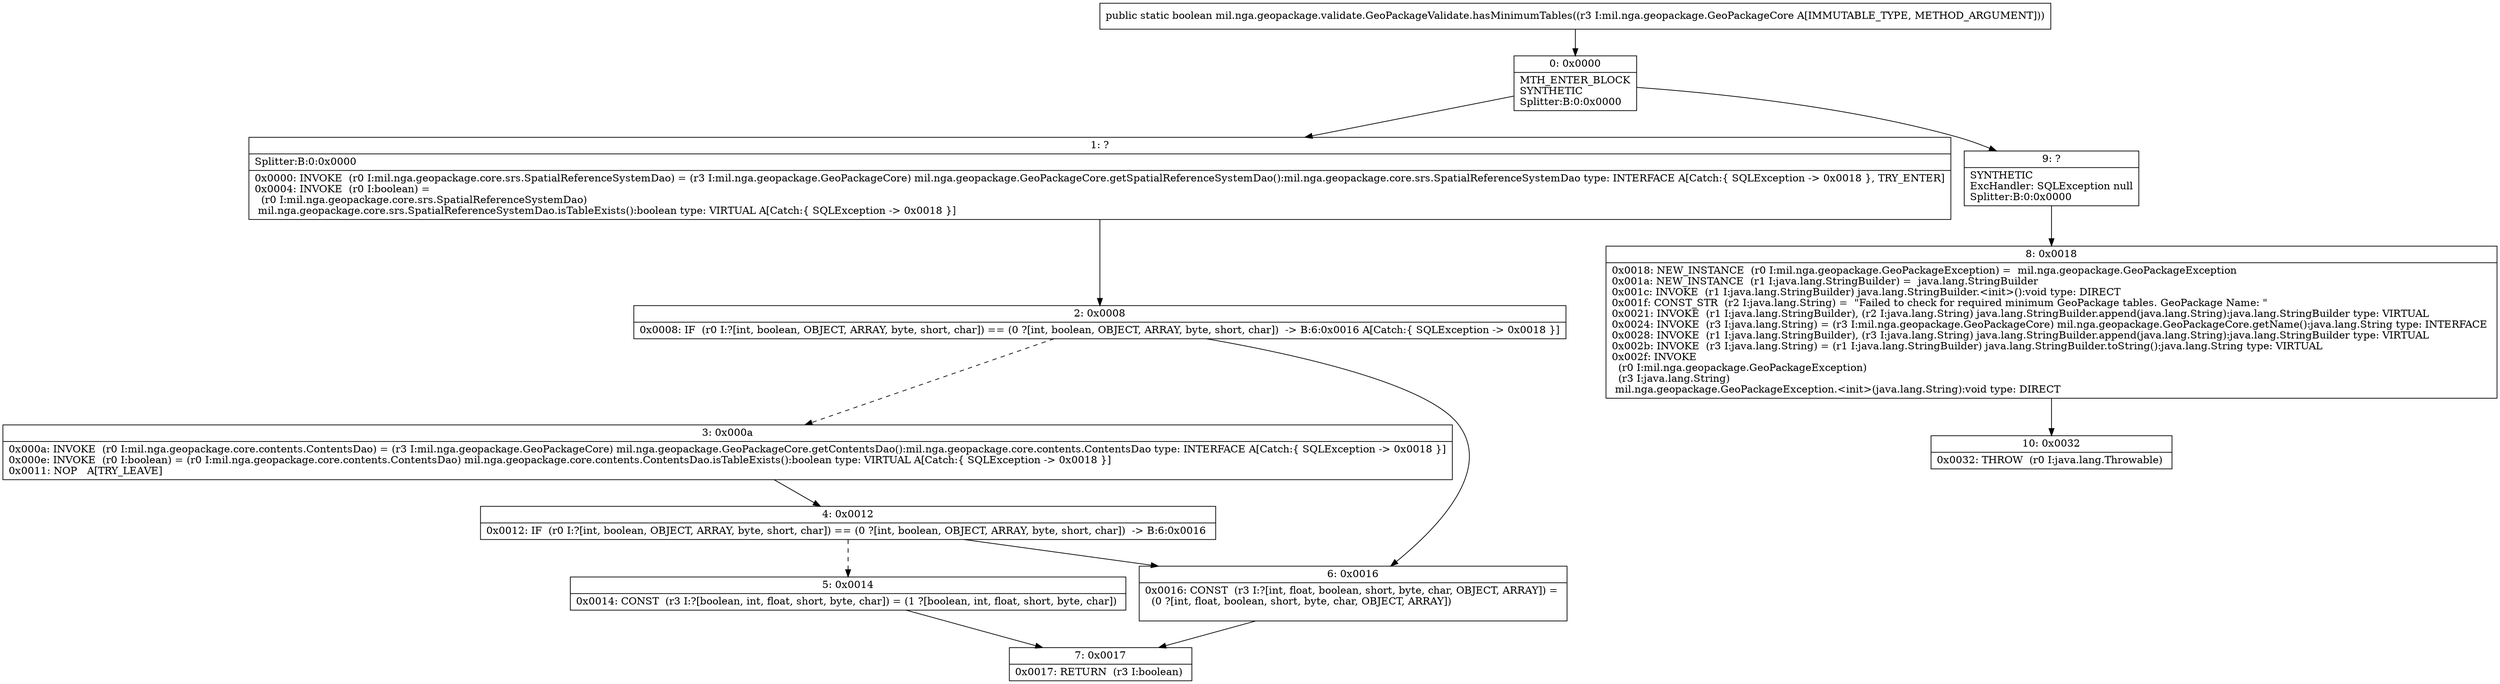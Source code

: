 digraph "CFG formil.nga.geopackage.validate.GeoPackageValidate.hasMinimumTables(Lmil\/nga\/geopackage\/GeoPackageCore;)Z" {
Node_0 [shape=record,label="{0\:\ 0x0000|MTH_ENTER_BLOCK\lSYNTHETIC\lSplitter:B:0:0x0000\l}"];
Node_1 [shape=record,label="{1\:\ ?|Splitter:B:0:0x0000\l|0x0000: INVOKE  (r0 I:mil.nga.geopackage.core.srs.SpatialReferenceSystemDao) = (r3 I:mil.nga.geopackage.GeoPackageCore) mil.nga.geopackage.GeoPackageCore.getSpatialReferenceSystemDao():mil.nga.geopackage.core.srs.SpatialReferenceSystemDao type: INTERFACE A[Catch:\{ SQLException \-\> 0x0018 \}, TRY_ENTER]\l0x0004: INVOKE  (r0 I:boolean) = \l  (r0 I:mil.nga.geopackage.core.srs.SpatialReferenceSystemDao)\l mil.nga.geopackage.core.srs.SpatialReferenceSystemDao.isTableExists():boolean type: VIRTUAL A[Catch:\{ SQLException \-\> 0x0018 \}]\l}"];
Node_2 [shape=record,label="{2\:\ 0x0008|0x0008: IF  (r0 I:?[int, boolean, OBJECT, ARRAY, byte, short, char]) == (0 ?[int, boolean, OBJECT, ARRAY, byte, short, char])  \-\> B:6:0x0016 A[Catch:\{ SQLException \-\> 0x0018 \}]\l}"];
Node_3 [shape=record,label="{3\:\ 0x000a|0x000a: INVOKE  (r0 I:mil.nga.geopackage.core.contents.ContentsDao) = (r3 I:mil.nga.geopackage.GeoPackageCore) mil.nga.geopackage.GeoPackageCore.getContentsDao():mil.nga.geopackage.core.contents.ContentsDao type: INTERFACE A[Catch:\{ SQLException \-\> 0x0018 \}]\l0x000e: INVOKE  (r0 I:boolean) = (r0 I:mil.nga.geopackage.core.contents.ContentsDao) mil.nga.geopackage.core.contents.ContentsDao.isTableExists():boolean type: VIRTUAL A[Catch:\{ SQLException \-\> 0x0018 \}]\l0x0011: NOP   A[TRY_LEAVE]\l}"];
Node_4 [shape=record,label="{4\:\ 0x0012|0x0012: IF  (r0 I:?[int, boolean, OBJECT, ARRAY, byte, short, char]) == (0 ?[int, boolean, OBJECT, ARRAY, byte, short, char])  \-\> B:6:0x0016 \l}"];
Node_5 [shape=record,label="{5\:\ 0x0014|0x0014: CONST  (r3 I:?[boolean, int, float, short, byte, char]) = (1 ?[boolean, int, float, short, byte, char]) \l}"];
Node_6 [shape=record,label="{6\:\ 0x0016|0x0016: CONST  (r3 I:?[int, float, boolean, short, byte, char, OBJECT, ARRAY]) = \l  (0 ?[int, float, boolean, short, byte, char, OBJECT, ARRAY])\l \l}"];
Node_7 [shape=record,label="{7\:\ 0x0017|0x0017: RETURN  (r3 I:boolean) \l}"];
Node_8 [shape=record,label="{8\:\ 0x0018|0x0018: NEW_INSTANCE  (r0 I:mil.nga.geopackage.GeoPackageException) =  mil.nga.geopackage.GeoPackageException \l0x001a: NEW_INSTANCE  (r1 I:java.lang.StringBuilder) =  java.lang.StringBuilder \l0x001c: INVOKE  (r1 I:java.lang.StringBuilder) java.lang.StringBuilder.\<init\>():void type: DIRECT \l0x001f: CONST_STR  (r2 I:java.lang.String) =  \"Failed to check for required minimum GeoPackage tables. GeoPackage Name: \" \l0x0021: INVOKE  (r1 I:java.lang.StringBuilder), (r2 I:java.lang.String) java.lang.StringBuilder.append(java.lang.String):java.lang.StringBuilder type: VIRTUAL \l0x0024: INVOKE  (r3 I:java.lang.String) = (r3 I:mil.nga.geopackage.GeoPackageCore) mil.nga.geopackage.GeoPackageCore.getName():java.lang.String type: INTERFACE \l0x0028: INVOKE  (r1 I:java.lang.StringBuilder), (r3 I:java.lang.String) java.lang.StringBuilder.append(java.lang.String):java.lang.StringBuilder type: VIRTUAL \l0x002b: INVOKE  (r3 I:java.lang.String) = (r1 I:java.lang.StringBuilder) java.lang.StringBuilder.toString():java.lang.String type: VIRTUAL \l0x002f: INVOKE  \l  (r0 I:mil.nga.geopackage.GeoPackageException)\l  (r3 I:java.lang.String)\l mil.nga.geopackage.GeoPackageException.\<init\>(java.lang.String):void type: DIRECT \l}"];
Node_9 [shape=record,label="{9\:\ ?|SYNTHETIC\lExcHandler: SQLException null\lSplitter:B:0:0x0000\l}"];
Node_10 [shape=record,label="{10\:\ 0x0032|0x0032: THROW  (r0 I:java.lang.Throwable) \l}"];
MethodNode[shape=record,label="{public static boolean mil.nga.geopackage.validate.GeoPackageValidate.hasMinimumTables((r3 I:mil.nga.geopackage.GeoPackageCore A[IMMUTABLE_TYPE, METHOD_ARGUMENT])) }"];
MethodNode -> Node_0;
Node_0 -> Node_1;
Node_0 -> Node_9;
Node_1 -> Node_2;
Node_2 -> Node_3[style=dashed];
Node_2 -> Node_6;
Node_3 -> Node_4;
Node_4 -> Node_5[style=dashed];
Node_4 -> Node_6;
Node_5 -> Node_7;
Node_6 -> Node_7;
Node_8 -> Node_10;
Node_9 -> Node_8;
}

